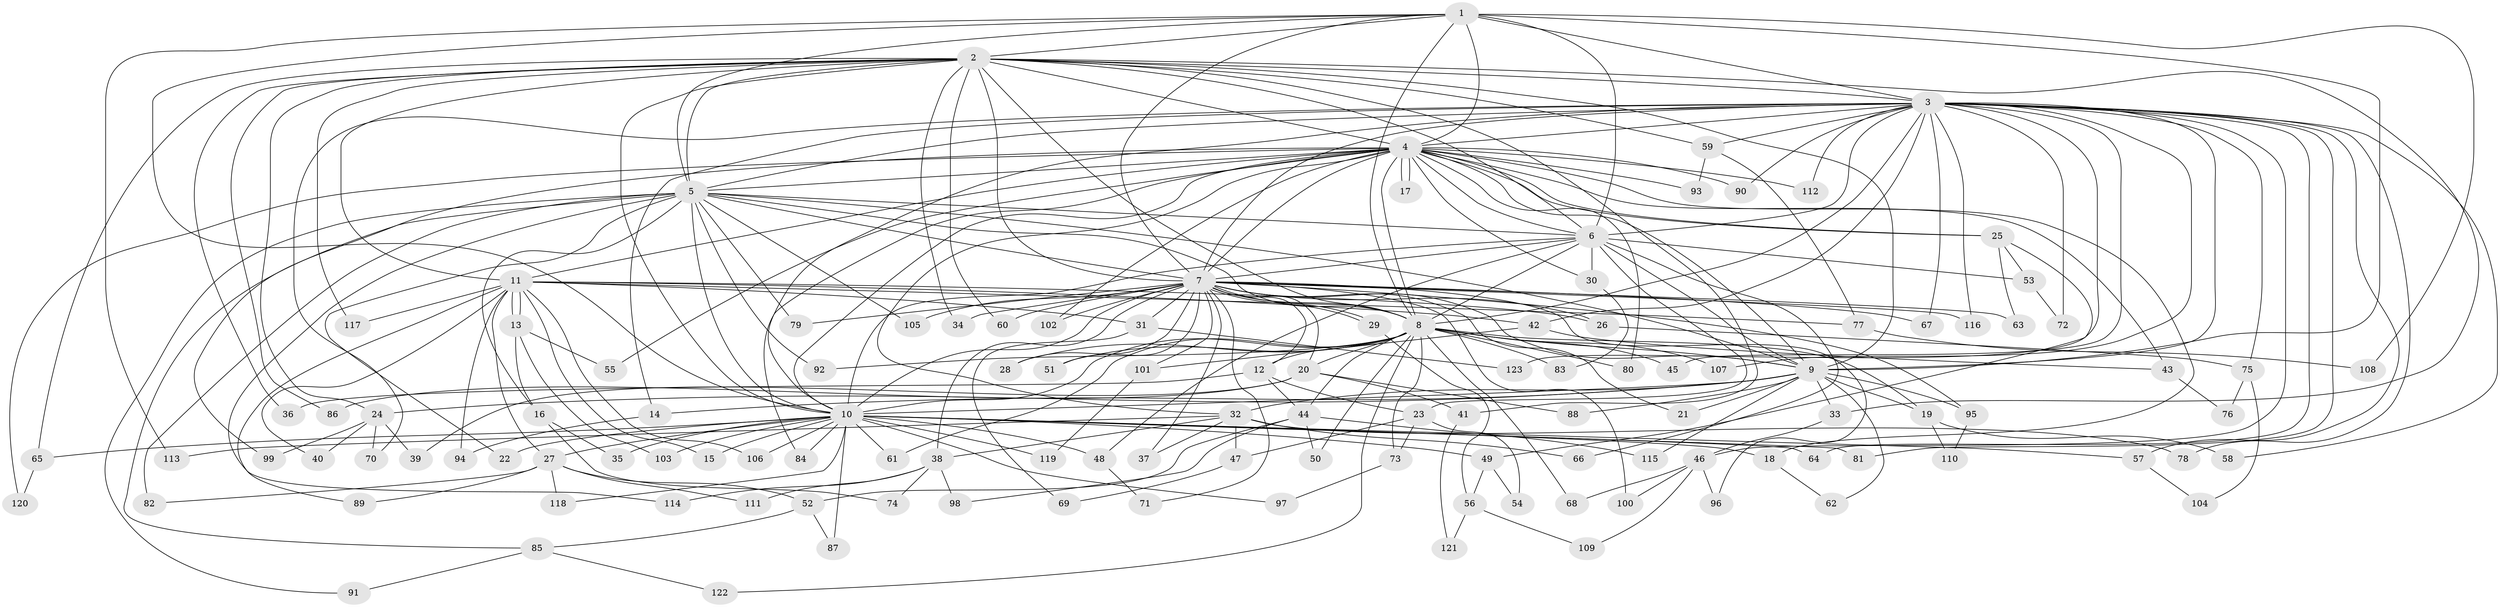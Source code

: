 // coarse degree distribution, {19: 0.08108108108108109, 11: 0.02702702702702703, 13: 0.02702702702702703, 15: 0.05405405405405406, 9: 0.05405405405405406, 14: 0.02702702702702703, 12: 0.02702702702702703, 4: 0.16216216216216217, 1: 0.02702702702702703, 3: 0.16216216216216217, 8: 0.02702702702702703, 7: 0.08108108108108109, 2: 0.1891891891891892, 5: 0.02702702702702703, 6: 0.02702702702702703}
// Generated by graph-tools (version 1.1) at 2025/49/03/04/25 22:49:47]
// undirected, 123 vertices, 271 edges
graph export_dot {
  node [color=gray90,style=filled];
  1;
  2;
  3;
  4;
  5;
  6;
  7;
  8;
  9;
  10;
  11;
  12;
  13;
  14;
  15;
  16;
  17;
  18;
  19;
  20;
  21;
  22;
  23;
  24;
  25;
  26;
  27;
  28;
  29;
  30;
  31;
  32;
  33;
  34;
  35;
  36;
  37;
  38;
  39;
  40;
  41;
  42;
  43;
  44;
  45;
  46;
  47;
  48;
  49;
  50;
  51;
  52;
  53;
  54;
  55;
  56;
  57;
  58;
  59;
  60;
  61;
  62;
  63;
  64;
  65;
  66;
  67;
  68;
  69;
  70;
  71;
  72;
  73;
  74;
  75;
  76;
  77;
  78;
  79;
  80;
  81;
  82;
  83;
  84;
  85;
  86;
  87;
  88;
  89;
  90;
  91;
  92;
  93;
  94;
  95;
  96;
  97;
  98;
  99;
  100;
  101;
  102;
  103;
  104;
  105;
  106;
  107;
  108;
  109;
  110;
  111;
  112;
  113;
  114;
  115;
  116;
  117;
  118;
  119;
  120;
  121;
  122;
  123;
  1 -- 2;
  1 -- 3;
  1 -- 4;
  1 -- 5;
  1 -- 6;
  1 -- 7;
  1 -- 8;
  1 -- 9;
  1 -- 10;
  1 -- 108;
  1 -- 113;
  2 -- 3;
  2 -- 4;
  2 -- 5;
  2 -- 6;
  2 -- 7;
  2 -- 8;
  2 -- 9;
  2 -- 10;
  2 -- 11;
  2 -- 24;
  2 -- 33;
  2 -- 34;
  2 -- 36;
  2 -- 41;
  2 -- 59;
  2 -- 60;
  2 -- 65;
  2 -- 86;
  2 -- 117;
  3 -- 4;
  3 -- 5;
  3 -- 6;
  3 -- 7;
  3 -- 8;
  3 -- 9;
  3 -- 10;
  3 -- 14;
  3 -- 42;
  3 -- 45;
  3 -- 46;
  3 -- 57;
  3 -- 58;
  3 -- 59;
  3 -- 64;
  3 -- 67;
  3 -- 70;
  3 -- 72;
  3 -- 75;
  3 -- 78;
  3 -- 81;
  3 -- 90;
  3 -- 107;
  3 -- 112;
  3 -- 116;
  3 -- 123;
  4 -- 5;
  4 -- 6;
  4 -- 7;
  4 -- 8;
  4 -- 9;
  4 -- 10;
  4 -- 11;
  4 -- 17;
  4 -- 17;
  4 -- 18;
  4 -- 25;
  4 -- 25;
  4 -- 30;
  4 -- 32;
  4 -- 43;
  4 -- 55;
  4 -- 80;
  4 -- 84;
  4 -- 90;
  4 -- 93;
  4 -- 99;
  4 -- 102;
  4 -- 112;
  4 -- 120;
  5 -- 6;
  5 -- 7;
  5 -- 8;
  5 -- 9;
  5 -- 10;
  5 -- 16;
  5 -- 22;
  5 -- 79;
  5 -- 82;
  5 -- 85;
  5 -- 91;
  5 -- 92;
  5 -- 105;
  5 -- 114;
  6 -- 7;
  6 -- 8;
  6 -- 9;
  6 -- 10;
  6 -- 23;
  6 -- 30;
  6 -- 48;
  6 -- 53;
  6 -- 66;
  7 -- 8;
  7 -- 9;
  7 -- 10;
  7 -- 12;
  7 -- 20;
  7 -- 21;
  7 -- 26;
  7 -- 28;
  7 -- 29;
  7 -- 29;
  7 -- 31;
  7 -- 34;
  7 -- 37;
  7 -- 38;
  7 -- 51;
  7 -- 60;
  7 -- 63;
  7 -- 67;
  7 -- 71;
  7 -- 79;
  7 -- 95;
  7 -- 96;
  7 -- 100;
  7 -- 101;
  7 -- 102;
  7 -- 105;
  7 -- 116;
  8 -- 9;
  8 -- 10;
  8 -- 12;
  8 -- 19;
  8 -- 20;
  8 -- 28;
  8 -- 44;
  8 -- 45;
  8 -- 50;
  8 -- 51;
  8 -- 61;
  8 -- 68;
  8 -- 73;
  8 -- 80;
  8 -- 83;
  8 -- 92;
  8 -- 107;
  8 -- 122;
  9 -- 10;
  9 -- 14;
  9 -- 19;
  9 -- 21;
  9 -- 24;
  9 -- 32;
  9 -- 33;
  9 -- 62;
  9 -- 88;
  9 -- 95;
  9 -- 115;
  10 -- 15;
  10 -- 18;
  10 -- 22;
  10 -- 27;
  10 -- 35;
  10 -- 48;
  10 -- 49;
  10 -- 57;
  10 -- 61;
  10 -- 64;
  10 -- 65;
  10 -- 81;
  10 -- 84;
  10 -- 87;
  10 -- 97;
  10 -- 103;
  10 -- 106;
  10 -- 118;
  10 -- 119;
  11 -- 13;
  11 -- 13;
  11 -- 15;
  11 -- 26;
  11 -- 27;
  11 -- 31;
  11 -- 40;
  11 -- 42;
  11 -- 77;
  11 -- 89;
  11 -- 94;
  11 -- 106;
  11 -- 117;
  12 -- 23;
  12 -- 36;
  12 -- 44;
  13 -- 16;
  13 -- 55;
  13 -- 103;
  14 -- 94;
  16 -- 35;
  16 -- 74;
  18 -- 62;
  19 -- 58;
  19 -- 110;
  20 -- 39;
  20 -- 41;
  20 -- 86;
  20 -- 88;
  23 -- 47;
  23 -- 54;
  23 -- 73;
  24 -- 39;
  24 -- 40;
  24 -- 70;
  24 -- 99;
  25 -- 49;
  25 -- 53;
  25 -- 63;
  26 -- 75;
  27 -- 52;
  27 -- 82;
  27 -- 89;
  27 -- 111;
  27 -- 118;
  29 -- 56;
  30 -- 83;
  31 -- 69;
  31 -- 123;
  32 -- 37;
  32 -- 38;
  32 -- 47;
  32 -- 66;
  32 -- 78;
  32 -- 113;
  33 -- 46;
  38 -- 74;
  38 -- 98;
  38 -- 111;
  38 -- 114;
  41 -- 121;
  42 -- 43;
  42 -- 101;
  43 -- 76;
  44 -- 50;
  44 -- 52;
  44 -- 98;
  44 -- 115;
  46 -- 68;
  46 -- 96;
  46 -- 100;
  46 -- 109;
  47 -- 69;
  48 -- 71;
  49 -- 54;
  49 -- 56;
  52 -- 85;
  52 -- 87;
  53 -- 72;
  56 -- 109;
  56 -- 121;
  57 -- 104;
  59 -- 77;
  59 -- 93;
  65 -- 120;
  73 -- 97;
  75 -- 76;
  75 -- 104;
  77 -- 108;
  85 -- 91;
  85 -- 122;
  95 -- 110;
  101 -- 119;
}
